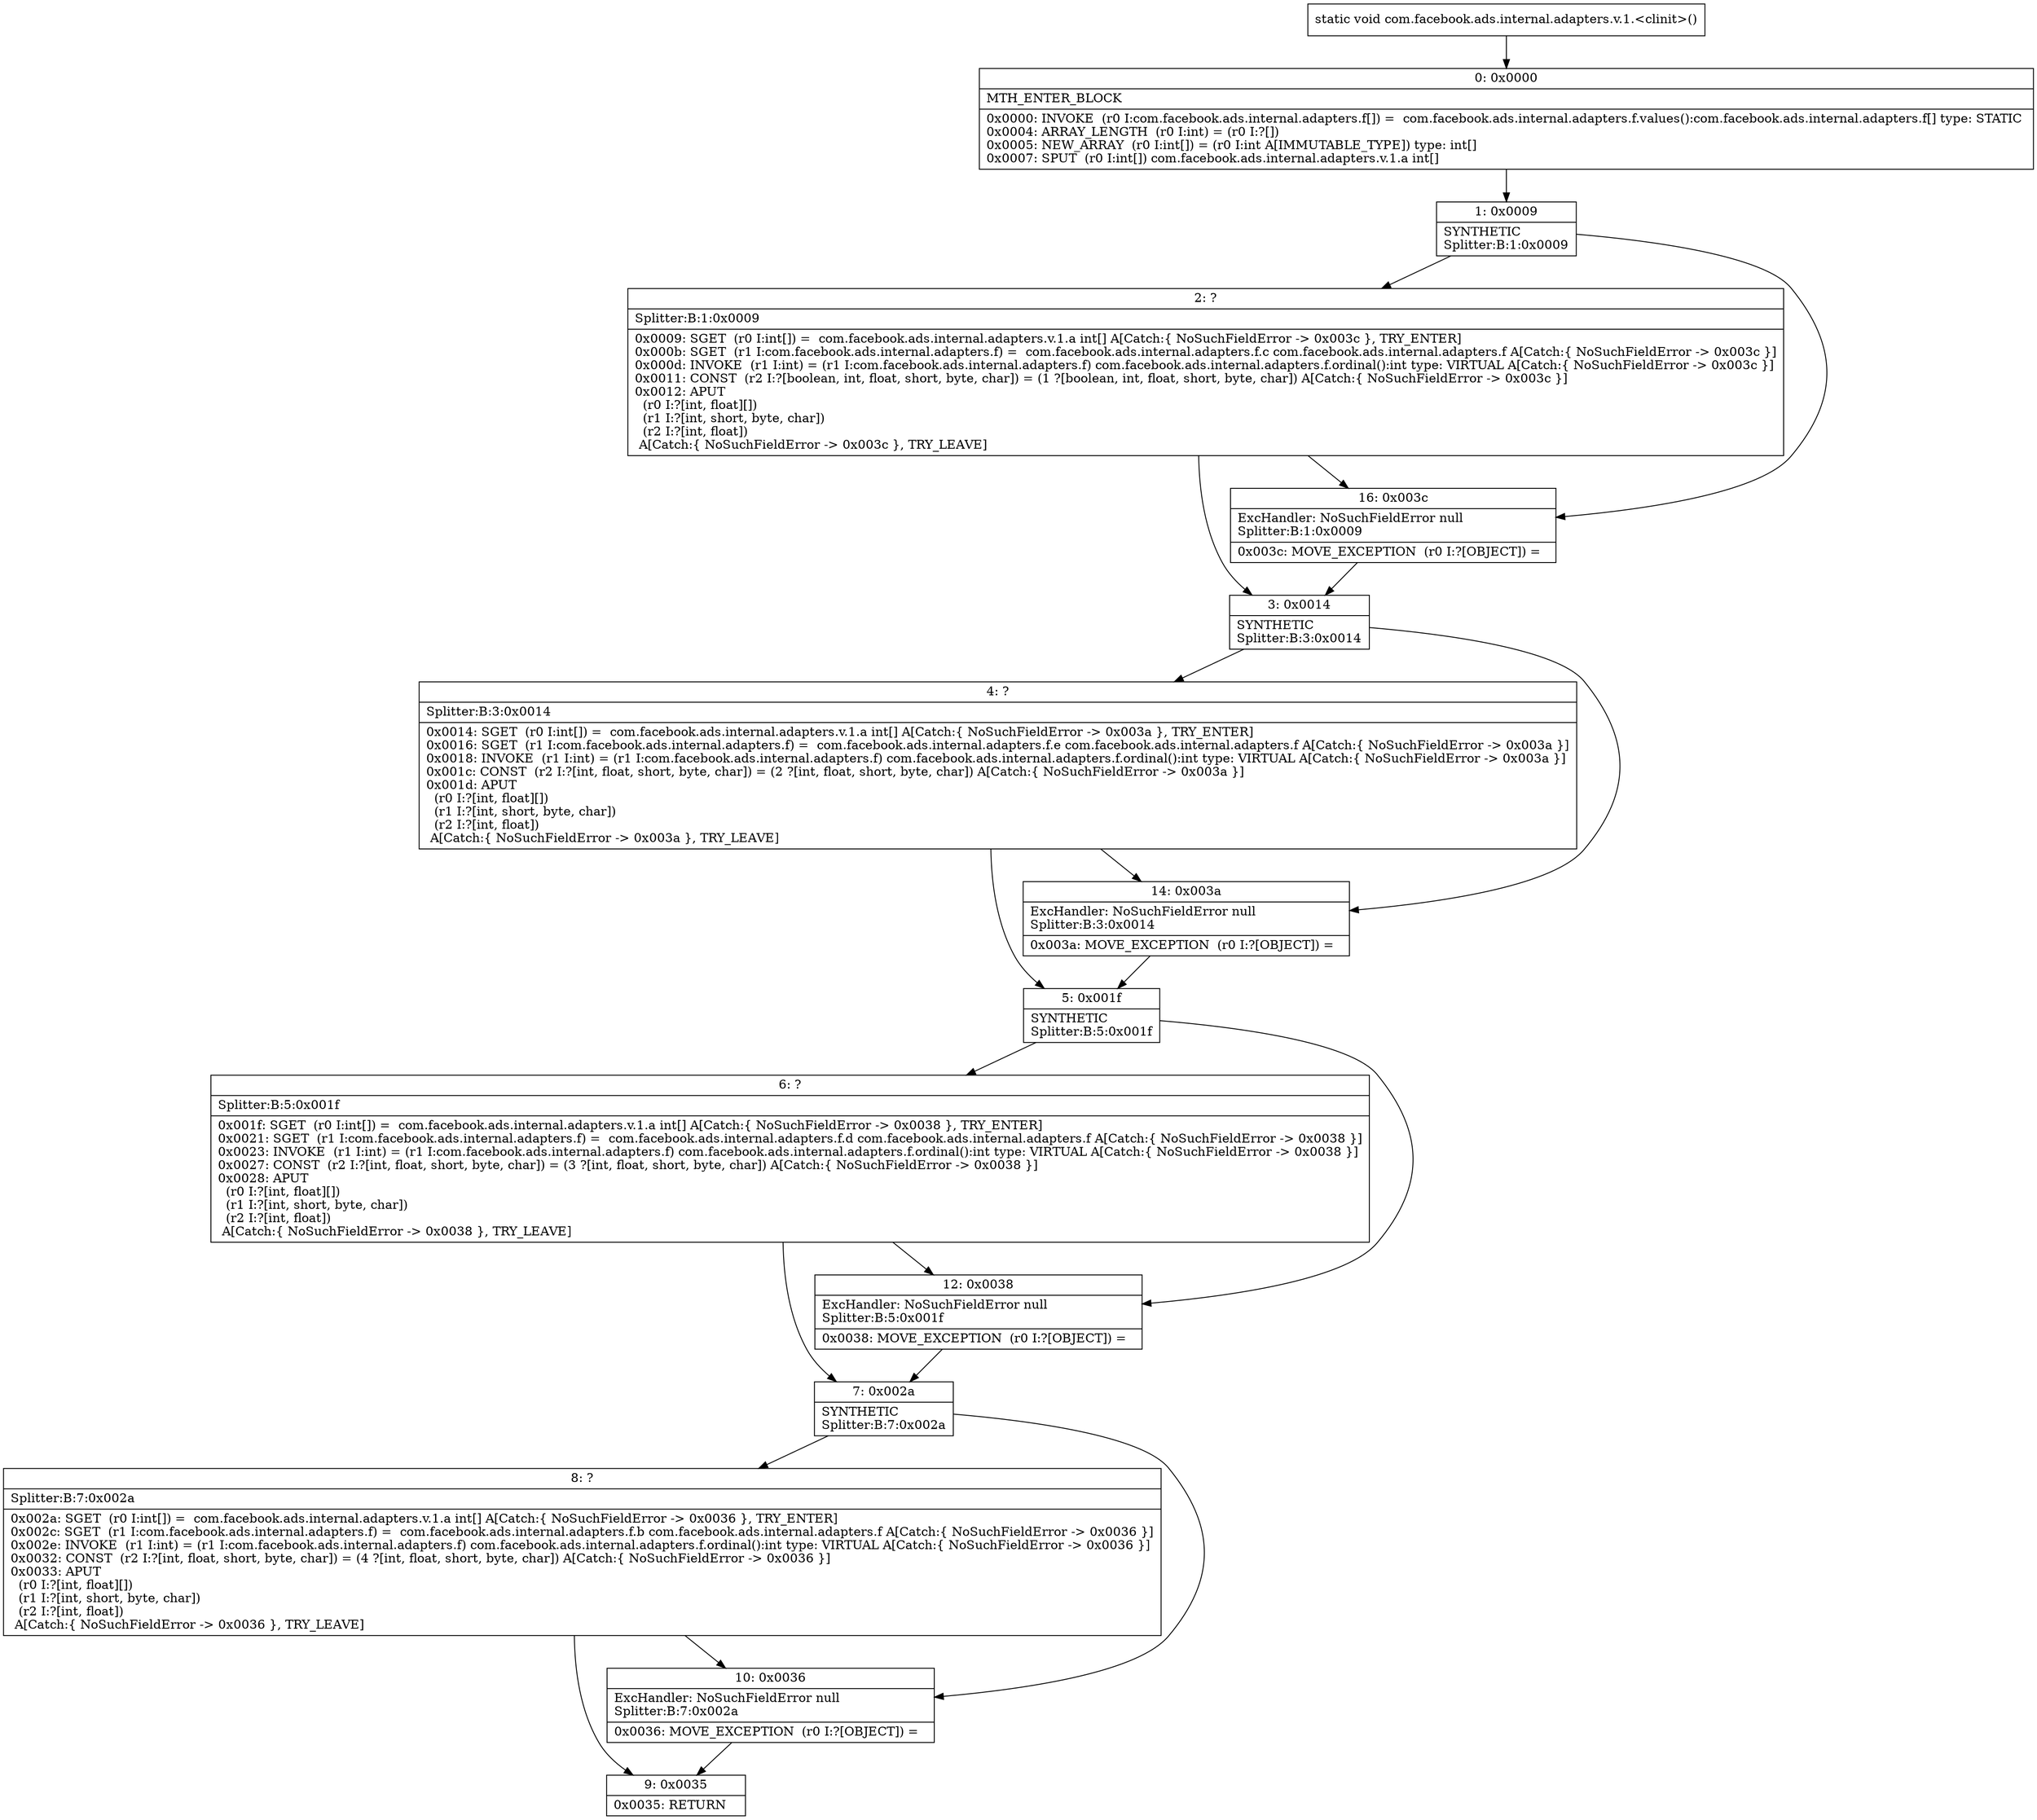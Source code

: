 digraph "CFG forcom.facebook.ads.internal.adapters.v.1.\<clinit\>()V" {
Node_0 [shape=record,label="{0\:\ 0x0000|MTH_ENTER_BLOCK\l|0x0000: INVOKE  (r0 I:com.facebook.ads.internal.adapters.f[]) =  com.facebook.ads.internal.adapters.f.values():com.facebook.ads.internal.adapters.f[] type: STATIC \l0x0004: ARRAY_LENGTH  (r0 I:int) = (r0 I:?[]) \l0x0005: NEW_ARRAY  (r0 I:int[]) = (r0 I:int A[IMMUTABLE_TYPE]) type: int[] \l0x0007: SPUT  (r0 I:int[]) com.facebook.ads.internal.adapters.v.1.a int[] \l}"];
Node_1 [shape=record,label="{1\:\ 0x0009|SYNTHETIC\lSplitter:B:1:0x0009\l}"];
Node_2 [shape=record,label="{2\:\ ?|Splitter:B:1:0x0009\l|0x0009: SGET  (r0 I:int[]) =  com.facebook.ads.internal.adapters.v.1.a int[] A[Catch:\{ NoSuchFieldError \-\> 0x003c \}, TRY_ENTER]\l0x000b: SGET  (r1 I:com.facebook.ads.internal.adapters.f) =  com.facebook.ads.internal.adapters.f.c com.facebook.ads.internal.adapters.f A[Catch:\{ NoSuchFieldError \-\> 0x003c \}]\l0x000d: INVOKE  (r1 I:int) = (r1 I:com.facebook.ads.internal.adapters.f) com.facebook.ads.internal.adapters.f.ordinal():int type: VIRTUAL A[Catch:\{ NoSuchFieldError \-\> 0x003c \}]\l0x0011: CONST  (r2 I:?[boolean, int, float, short, byte, char]) = (1 ?[boolean, int, float, short, byte, char]) A[Catch:\{ NoSuchFieldError \-\> 0x003c \}]\l0x0012: APUT  \l  (r0 I:?[int, float][])\l  (r1 I:?[int, short, byte, char])\l  (r2 I:?[int, float])\l A[Catch:\{ NoSuchFieldError \-\> 0x003c \}, TRY_LEAVE]\l}"];
Node_3 [shape=record,label="{3\:\ 0x0014|SYNTHETIC\lSplitter:B:3:0x0014\l}"];
Node_4 [shape=record,label="{4\:\ ?|Splitter:B:3:0x0014\l|0x0014: SGET  (r0 I:int[]) =  com.facebook.ads.internal.adapters.v.1.a int[] A[Catch:\{ NoSuchFieldError \-\> 0x003a \}, TRY_ENTER]\l0x0016: SGET  (r1 I:com.facebook.ads.internal.adapters.f) =  com.facebook.ads.internal.adapters.f.e com.facebook.ads.internal.adapters.f A[Catch:\{ NoSuchFieldError \-\> 0x003a \}]\l0x0018: INVOKE  (r1 I:int) = (r1 I:com.facebook.ads.internal.adapters.f) com.facebook.ads.internal.adapters.f.ordinal():int type: VIRTUAL A[Catch:\{ NoSuchFieldError \-\> 0x003a \}]\l0x001c: CONST  (r2 I:?[int, float, short, byte, char]) = (2 ?[int, float, short, byte, char]) A[Catch:\{ NoSuchFieldError \-\> 0x003a \}]\l0x001d: APUT  \l  (r0 I:?[int, float][])\l  (r1 I:?[int, short, byte, char])\l  (r2 I:?[int, float])\l A[Catch:\{ NoSuchFieldError \-\> 0x003a \}, TRY_LEAVE]\l}"];
Node_5 [shape=record,label="{5\:\ 0x001f|SYNTHETIC\lSplitter:B:5:0x001f\l}"];
Node_6 [shape=record,label="{6\:\ ?|Splitter:B:5:0x001f\l|0x001f: SGET  (r0 I:int[]) =  com.facebook.ads.internal.adapters.v.1.a int[] A[Catch:\{ NoSuchFieldError \-\> 0x0038 \}, TRY_ENTER]\l0x0021: SGET  (r1 I:com.facebook.ads.internal.adapters.f) =  com.facebook.ads.internal.adapters.f.d com.facebook.ads.internal.adapters.f A[Catch:\{ NoSuchFieldError \-\> 0x0038 \}]\l0x0023: INVOKE  (r1 I:int) = (r1 I:com.facebook.ads.internal.adapters.f) com.facebook.ads.internal.adapters.f.ordinal():int type: VIRTUAL A[Catch:\{ NoSuchFieldError \-\> 0x0038 \}]\l0x0027: CONST  (r2 I:?[int, float, short, byte, char]) = (3 ?[int, float, short, byte, char]) A[Catch:\{ NoSuchFieldError \-\> 0x0038 \}]\l0x0028: APUT  \l  (r0 I:?[int, float][])\l  (r1 I:?[int, short, byte, char])\l  (r2 I:?[int, float])\l A[Catch:\{ NoSuchFieldError \-\> 0x0038 \}, TRY_LEAVE]\l}"];
Node_7 [shape=record,label="{7\:\ 0x002a|SYNTHETIC\lSplitter:B:7:0x002a\l}"];
Node_8 [shape=record,label="{8\:\ ?|Splitter:B:7:0x002a\l|0x002a: SGET  (r0 I:int[]) =  com.facebook.ads.internal.adapters.v.1.a int[] A[Catch:\{ NoSuchFieldError \-\> 0x0036 \}, TRY_ENTER]\l0x002c: SGET  (r1 I:com.facebook.ads.internal.adapters.f) =  com.facebook.ads.internal.adapters.f.b com.facebook.ads.internal.adapters.f A[Catch:\{ NoSuchFieldError \-\> 0x0036 \}]\l0x002e: INVOKE  (r1 I:int) = (r1 I:com.facebook.ads.internal.adapters.f) com.facebook.ads.internal.adapters.f.ordinal():int type: VIRTUAL A[Catch:\{ NoSuchFieldError \-\> 0x0036 \}]\l0x0032: CONST  (r2 I:?[int, float, short, byte, char]) = (4 ?[int, float, short, byte, char]) A[Catch:\{ NoSuchFieldError \-\> 0x0036 \}]\l0x0033: APUT  \l  (r0 I:?[int, float][])\l  (r1 I:?[int, short, byte, char])\l  (r2 I:?[int, float])\l A[Catch:\{ NoSuchFieldError \-\> 0x0036 \}, TRY_LEAVE]\l}"];
Node_9 [shape=record,label="{9\:\ 0x0035|0x0035: RETURN   \l}"];
Node_10 [shape=record,label="{10\:\ 0x0036|ExcHandler: NoSuchFieldError null\lSplitter:B:7:0x002a\l|0x0036: MOVE_EXCEPTION  (r0 I:?[OBJECT]) =  \l}"];
Node_12 [shape=record,label="{12\:\ 0x0038|ExcHandler: NoSuchFieldError null\lSplitter:B:5:0x001f\l|0x0038: MOVE_EXCEPTION  (r0 I:?[OBJECT]) =  \l}"];
Node_14 [shape=record,label="{14\:\ 0x003a|ExcHandler: NoSuchFieldError null\lSplitter:B:3:0x0014\l|0x003a: MOVE_EXCEPTION  (r0 I:?[OBJECT]) =  \l}"];
Node_16 [shape=record,label="{16\:\ 0x003c|ExcHandler: NoSuchFieldError null\lSplitter:B:1:0x0009\l|0x003c: MOVE_EXCEPTION  (r0 I:?[OBJECT]) =  \l}"];
MethodNode[shape=record,label="{static void com.facebook.ads.internal.adapters.v.1.\<clinit\>() }"];
MethodNode -> Node_0;
Node_0 -> Node_1;
Node_1 -> Node_2;
Node_1 -> Node_16;
Node_2 -> Node_3;
Node_2 -> Node_16;
Node_3 -> Node_4;
Node_3 -> Node_14;
Node_4 -> Node_5;
Node_4 -> Node_14;
Node_5 -> Node_6;
Node_5 -> Node_12;
Node_6 -> Node_7;
Node_6 -> Node_12;
Node_7 -> Node_8;
Node_7 -> Node_10;
Node_8 -> Node_9;
Node_8 -> Node_10;
Node_10 -> Node_9;
Node_12 -> Node_7;
Node_14 -> Node_5;
Node_16 -> Node_3;
}

